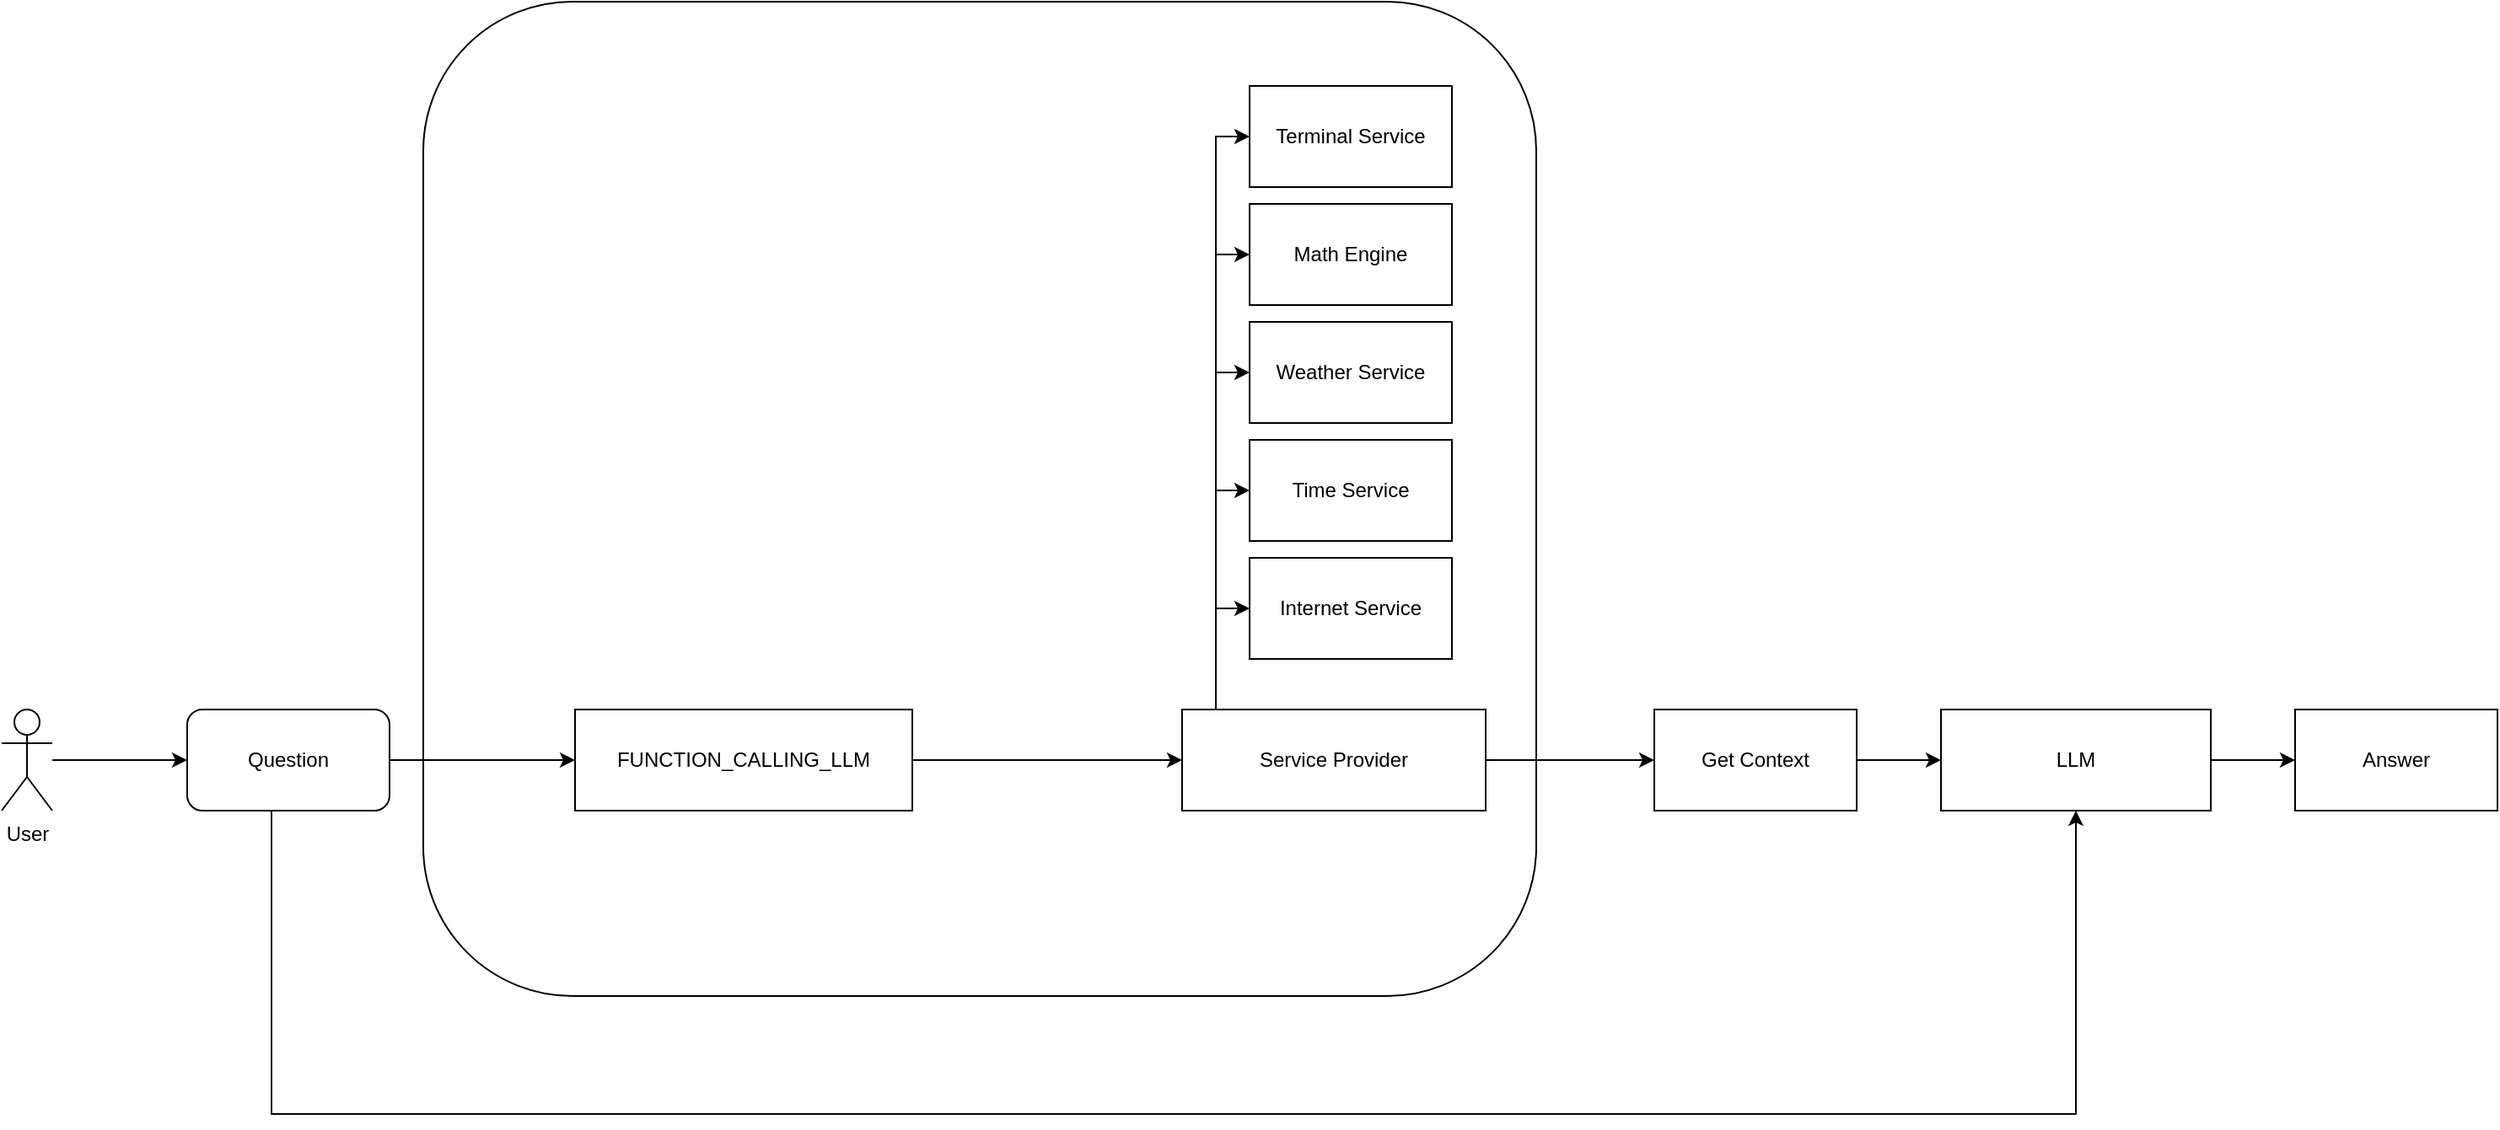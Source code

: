 <mxfile version="22.1.2" type="device">
  <diagram name="Page-1" id="WpS3hHedld-RPqFz-_m1">
    <mxGraphModel dx="2069" dy="878" grid="1" gridSize="10" guides="1" tooltips="1" connect="1" arrows="1" fold="1" page="1" pageScale="1" pageWidth="827" pageHeight="1169" math="0" shadow="0">
      <root>
        <mxCell id="0" />
        <mxCell id="1" parent="0" />
        <mxCell id="rmtOVd8zCMziDGyY8qxa-28" value="" style="rounded=1;whiteSpace=wrap;html=1;fillColor=none;" parent="1" vertex="1">
          <mxGeometry x="110" width="660" height="590" as="geometry" />
        </mxCell>
        <mxCell id="rmtOVd8zCMziDGyY8qxa-20" style="edgeStyle=orthogonalEdgeStyle;rounded=0;orthogonalLoop=1;jettySize=auto;html=1;entryX=0;entryY=0.5;entryDx=0;entryDy=0;" parent="1" source="rmtOVd8zCMziDGyY8qxa-2" target="rmtOVd8zCMziDGyY8qxa-19" edge="1">
          <mxGeometry relative="1" as="geometry" />
        </mxCell>
        <mxCell id="rmtOVd8zCMziDGyY8qxa-2" value="FUNCTION_CALLING_LLM" style="rounded=0;whiteSpace=wrap;html=1;" parent="1" vertex="1">
          <mxGeometry x="200" y="420" width="200" height="60" as="geometry" />
        </mxCell>
        <mxCell id="rmtOVd8zCMziDGyY8qxa-29" style="edgeStyle=orthogonalEdgeStyle;rounded=0;orthogonalLoop=1;jettySize=auto;html=1;entryX=0;entryY=0.5;entryDx=0;entryDy=0;" parent="1" source="rmtOVd8zCMziDGyY8qxa-3" target="rmtOVd8zCMziDGyY8qxa-8" edge="1">
          <mxGeometry relative="1" as="geometry" />
        </mxCell>
        <mxCell id="rmtOVd8zCMziDGyY8qxa-3" value="User" style="shape=umlActor;verticalLabelPosition=bottom;verticalAlign=top;html=1;outlineConnect=0;" parent="1" vertex="1">
          <mxGeometry x="-140" y="420" width="30" height="60" as="geometry" />
        </mxCell>
        <mxCell id="rmtOVd8zCMziDGyY8qxa-9" style="edgeStyle=orthogonalEdgeStyle;rounded=0;orthogonalLoop=1;jettySize=auto;html=1;entryX=0;entryY=0.5;entryDx=0;entryDy=0;" parent="1" source="rmtOVd8zCMziDGyY8qxa-8" target="rmtOVd8zCMziDGyY8qxa-2" edge="1">
          <mxGeometry relative="1" as="geometry" />
        </mxCell>
        <mxCell id="rmtOVd8zCMziDGyY8qxa-8" value="Question" style="rounded=1;whiteSpace=wrap;html=1;" parent="1" vertex="1">
          <mxGeometry x="-30" y="420" width="120" height="60" as="geometry" />
        </mxCell>
        <mxCell id="rmtOVd8zCMziDGyY8qxa-11" value="Internet Service" style="whiteSpace=wrap;html=1;rounded=0;" parent="1" vertex="1">
          <mxGeometry x="600" y="330" width="120" height="60" as="geometry" />
        </mxCell>
        <mxCell id="rmtOVd8zCMziDGyY8qxa-13" value="Weather Service" style="whiteSpace=wrap;html=1;rounded=0;" parent="1" vertex="1">
          <mxGeometry x="600" y="190" width="120" height="60" as="geometry" />
        </mxCell>
        <mxCell id="rmtOVd8zCMziDGyY8qxa-14" value="Time Service" style="whiteSpace=wrap;html=1;rounded=0;" parent="1" vertex="1">
          <mxGeometry x="600" y="260" width="120" height="60" as="geometry" />
        </mxCell>
        <mxCell id="rmtOVd8zCMziDGyY8qxa-15" value="Terminal Service" style="whiteSpace=wrap;html=1;rounded=0;" parent="1" vertex="1">
          <mxGeometry x="600" y="50" width="120" height="60" as="geometry" />
        </mxCell>
        <mxCell id="rmtOVd8zCMziDGyY8qxa-22" value="" style="edgeStyle=orthogonalEdgeStyle;rounded=0;orthogonalLoop=1;jettySize=auto;html=1;" parent="1" source="rmtOVd8zCMziDGyY8qxa-19" target="rmtOVd8zCMziDGyY8qxa-21" edge="1">
          <mxGeometry relative="1" as="geometry" />
        </mxCell>
        <mxCell id="rmtOVd8zCMziDGyY8qxa-35" style="edgeStyle=orthogonalEdgeStyle;rounded=0;orthogonalLoop=1;jettySize=auto;html=1;exitX=0.25;exitY=0;exitDx=0;exitDy=0;entryX=0;entryY=0.5;entryDx=0;entryDy=0;" parent="1" source="rmtOVd8zCMziDGyY8qxa-19" target="rmtOVd8zCMziDGyY8qxa-11" edge="1">
          <mxGeometry relative="1" as="geometry">
            <Array as="points">
              <mxPoint x="580" y="420" />
              <mxPoint x="580" y="360" />
            </Array>
          </mxGeometry>
        </mxCell>
        <mxCell id="rmtOVd8zCMziDGyY8qxa-36" style="edgeStyle=orthogonalEdgeStyle;rounded=0;orthogonalLoop=1;jettySize=auto;html=1;entryX=0;entryY=0.5;entryDx=0;entryDy=0;" parent="1" source="rmtOVd8zCMziDGyY8qxa-19" target="rmtOVd8zCMziDGyY8qxa-14" edge="1">
          <mxGeometry relative="1" as="geometry">
            <Array as="points">
              <mxPoint x="580" y="290" />
            </Array>
          </mxGeometry>
        </mxCell>
        <mxCell id="rmtOVd8zCMziDGyY8qxa-37" style="edgeStyle=orthogonalEdgeStyle;rounded=0;orthogonalLoop=1;jettySize=auto;html=1;entryX=0;entryY=0.5;entryDx=0;entryDy=0;" parent="1" source="rmtOVd8zCMziDGyY8qxa-19" target="rmtOVd8zCMziDGyY8qxa-13" edge="1">
          <mxGeometry relative="1" as="geometry">
            <Array as="points">
              <mxPoint x="580" y="220" />
            </Array>
          </mxGeometry>
        </mxCell>
        <mxCell id="rmtOVd8zCMziDGyY8qxa-38" style="edgeStyle=orthogonalEdgeStyle;rounded=0;orthogonalLoop=1;jettySize=auto;html=1;entryX=0;entryY=0.5;entryDx=0;entryDy=0;" parent="1" source="rmtOVd8zCMziDGyY8qxa-19" target="rmtOVd8zCMziDGyY8qxa-15" edge="1">
          <mxGeometry relative="1" as="geometry">
            <Array as="points">
              <mxPoint x="580" y="80" />
            </Array>
          </mxGeometry>
        </mxCell>
        <mxCell id="h_TFHHBJikDyo5bL1GNb-2" style="edgeStyle=orthogonalEdgeStyle;rounded=0;orthogonalLoop=1;jettySize=auto;html=1;" edge="1" parent="1" source="rmtOVd8zCMziDGyY8qxa-19" target="h_TFHHBJikDyo5bL1GNb-1">
          <mxGeometry relative="1" as="geometry">
            <Array as="points">
              <mxPoint x="580" y="150" />
            </Array>
          </mxGeometry>
        </mxCell>
        <mxCell id="rmtOVd8zCMziDGyY8qxa-19" value="Service Provider" style="rounded=0;whiteSpace=wrap;html=1;" parent="1" vertex="1">
          <mxGeometry x="560" y="420" width="180" height="60" as="geometry" />
        </mxCell>
        <mxCell id="rmtOVd8zCMziDGyY8qxa-25" style="edgeStyle=orthogonalEdgeStyle;rounded=0;orthogonalLoop=1;jettySize=auto;html=1;entryX=0;entryY=0.5;entryDx=0;entryDy=0;" parent="1" source="rmtOVd8zCMziDGyY8qxa-21" target="rmtOVd8zCMziDGyY8qxa-23" edge="1">
          <mxGeometry relative="1" as="geometry" />
        </mxCell>
        <mxCell id="rmtOVd8zCMziDGyY8qxa-21" value="Get Context" style="whiteSpace=wrap;html=1;rounded=0;" parent="1" vertex="1">
          <mxGeometry x="840" y="420" width="120" height="60" as="geometry" />
        </mxCell>
        <mxCell id="rmtOVd8zCMziDGyY8qxa-27" value="" style="edgeStyle=orthogonalEdgeStyle;rounded=0;orthogonalLoop=1;jettySize=auto;html=1;" parent="1" source="rmtOVd8zCMziDGyY8qxa-23" target="rmtOVd8zCMziDGyY8qxa-26" edge="1">
          <mxGeometry relative="1" as="geometry" />
        </mxCell>
        <mxCell id="rmtOVd8zCMziDGyY8qxa-23" value="LLM" style="rounded=0;whiteSpace=wrap;html=1;" parent="1" vertex="1">
          <mxGeometry x="1010" y="420" width="160" height="60" as="geometry" />
        </mxCell>
        <mxCell id="rmtOVd8zCMziDGyY8qxa-24" style="edgeStyle=orthogonalEdgeStyle;rounded=0;orthogonalLoop=1;jettySize=auto;html=1;entryX=0.5;entryY=1;entryDx=0;entryDy=0;" parent="1" source="rmtOVd8zCMziDGyY8qxa-8" target="rmtOVd8zCMziDGyY8qxa-23" edge="1">
          <mxGeometry relative="1" as="geometry">
            <Array as="points">
              <mxPoint x="20" y="660" />
              <mxPoint x="1090" y="660" />
            </Array>
          </mxGeometry>
        </mxCell>
        <mxCell id="rmtOVd8zCMziDGyY8qxa-26" value="Answer" style="whiteSpace=wrap;html=1;rounded=0;" parent="1" vertex="1">
          <mxGeometry x="1220" y="420" width="120" height="60" as="geometry" />
        </mxCell>
        <mxCell id="h_TFHHBJikDyo5bL1GNb-1" value="Math Engine" style="whiteSpace=wrap;html=1;rounded=0;" vertex="1" parent="1">
          <mxGeometry x="600" y="120" width="120" height="60" as="geometry" />
        </mxCell>
      </root>
    </mxGraphModel>
  </diagram>
</mxfile>
